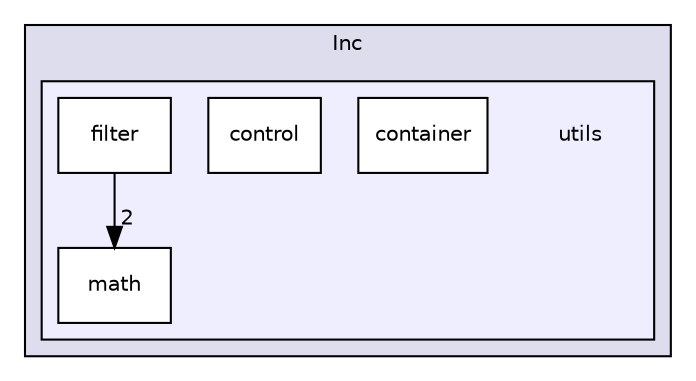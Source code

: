 digraph "Inc/utils" {
  compound=true
  node [ fontsize="10", fontname="Helvetica"];
  edge [ labelfontsize="10", labelfontname="Helvetica"];
  subgraph clusterdir_f93dfce691d792349f1c14ede440e2e6 {
    graph [ bgcolor="#ddddee", pencolor="black", label="Inc" fontname="Helvetica", fontsize="10", URL="dir_f93dfce691d792349f1c14ede440e2e6.html"]
  subgraph clusterdir_70cfe6a2d16b3ae5fe46a5d6ea0edfd8 {
    graph [ bgcolor="#eeeeff", pencolor="black", label="" URL="dir_70cfe6a2d16b3ae5fe46a5d6ea0edfd8.html"];
    dir_70cfe6a2d16b3ae5fe46a5d6ea0edfd8 [shape=plaintext label="utils"];
    dir_53e146209eaa875efa7baab483a93388 [shape=box label="container" color="black" fillcolor="white" style="filled" URL="dir_53e146209eaa875efa7baab483a93388.html"];
    dir_7a214335822baf2b37df5cbaeb85b97d [shape=box label="control" color="black" fillcolor="white" style="filled" URL="dir_7a214335822baf2b37df5cbaeb85b97d.html"];
    dir_1d293144a325eb39aaa32aacacaae73a [shape=box label="filter" color="black" fillcolor="white" style="filled" URL="dir_1d293144a325eb39aaa32aacacaae73a.html"];
    dir_66ea4556fb8115d957270b7aefcbbb9d [shape=box label="math" color="black" fillcolor="white" style="filled" URL="dir_66ea4556fb8115d957270b7aefcbbb9d.html"];
  }
  }
  dir_1d293144a325eb39aaa32aacacaae73a->dir_66ea4556fb8115d957270b7aefcbbb9d [headlabel="2", labeldistance=1.5 headhref="dir_000008_000009.html"];
}
